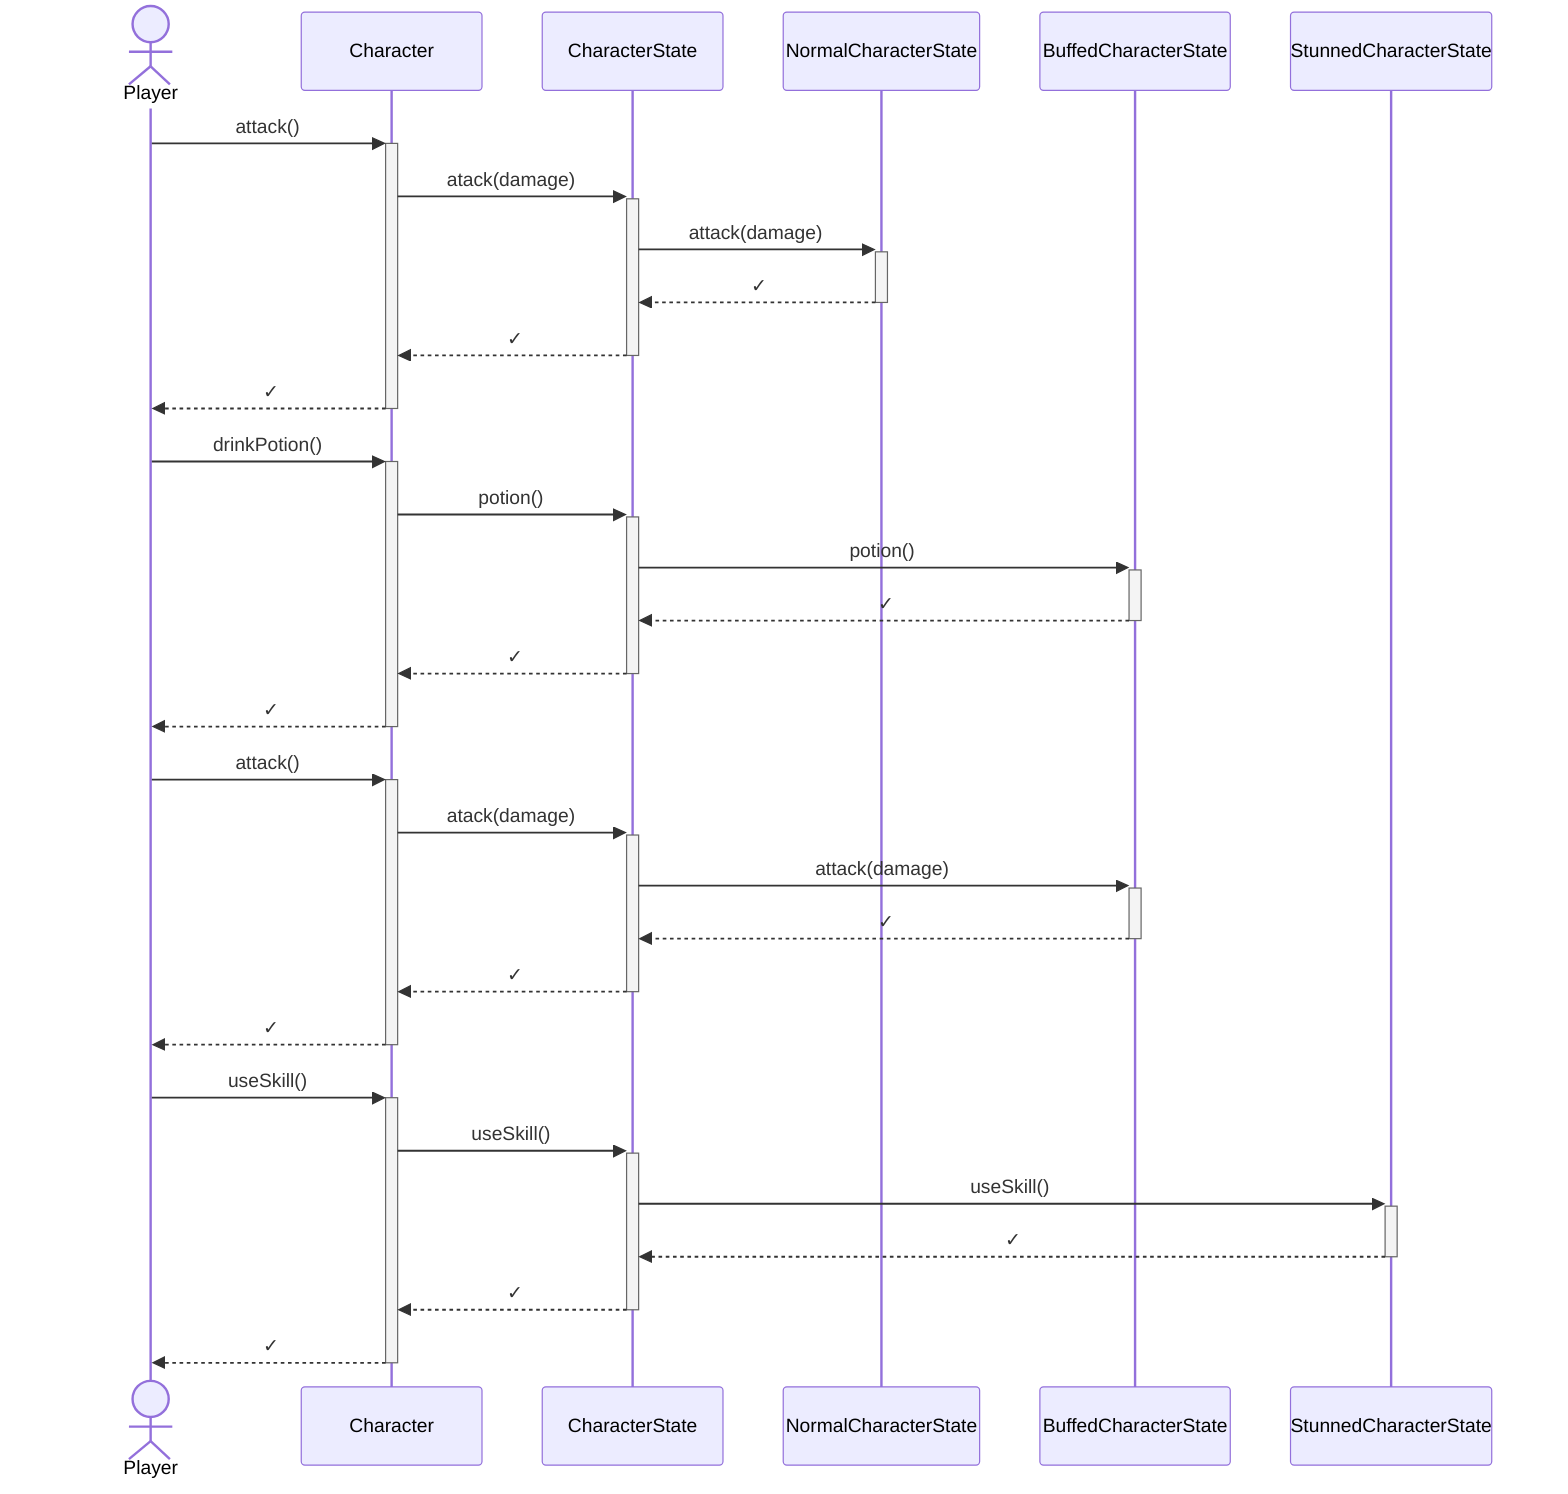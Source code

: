 sequenceDiagram

    actor Player;
    
    %% normal state
    Player ->>+ Character: attack()
    Character ->>+ CharacterState: atack(damage)
    CharacterState ->>+ NormalCharacterState: attack(damage)

    NormalCharacterState -->>- CharacterState: ✓
    CharacterState -->>- Character: ✓
    Character -->>- Player: ✓

    %% buffed state
    Player ->>+ Character: drinkPotion()
    Character ->>+ CharacterState: potion()
    CharacterState ->>+ BuffedCharacterState: potion()

    BuffedCharacterState -->>- CharacterState: ✓
    CharacterState -->>- Character: ✓
    Character -->>- Player: ✓


    Player ->>+ Character: attack()
    Character ->>+ CharacterState: atack(damage)
    CharacterState ->>+ BuffedCharacterState: attack(damage)

    BuffedCharacterState -->>- CharacterState: ✓
    CharacterState -->>- Character: ✓
    Character -->>- Player: ✓

    %% stunned state
    Player ->>+ Character: useSkill()
    Character ->>+ CharacterState: useSkill()
    CharacterState ->>+ StunnedCharacterState: useSkill()

    StunnedCharacterState -->>- CharacterState: ✓
    CharacterState -->>- Character: ✓
    Character -->>- Player: ✓